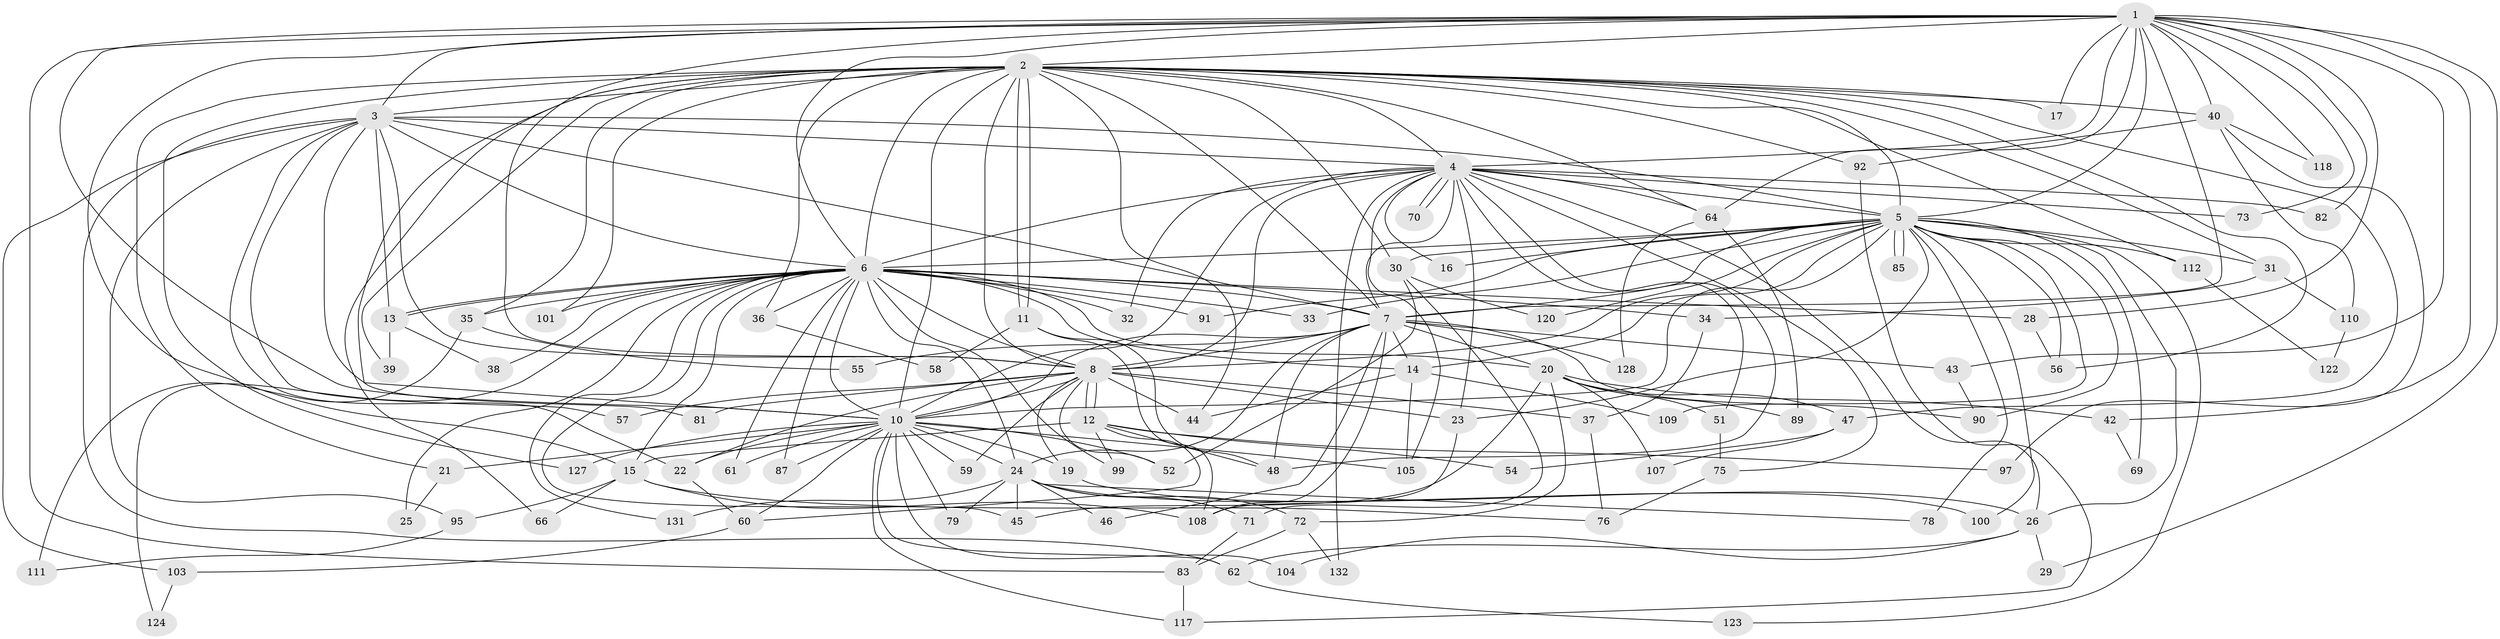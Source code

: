 // Generated by graph-tools (version 1.1) at 2025/51/02/27/25 19:51:49]
// undirected, 99 vertices, 239 edges
graph export_dot {
graph [start="1"]
  node [color=gray90,style=filled];
  1 [super="+93"];
  2 [super="+9"];
  3 [super="+74"];
  4 [super="+84"];
  5 [super="+77"];
  6 [super="+18"];
  7 [super="+65"];
  8 [super="+80"];
  10 [super="+53"];
  11 [super="+133"];
  12 [super="+119"];
  13 [super="+102"];
  14 [super="+98"];
  15 [super="+125"];
  16;
  17;
  19;
  20;
  21;
  22;
  23;
  24 [super="+106"];
  25 [super="+27"];
  26 [super="+129"];
  28;
  29;
  30;
  31;
  32 [super="+116"];
  33;
  34;
  35 [super="+50"];
  36;
  37;
  38;
  39;
  40 [super="+41"];
  42;
  43;
  44 [super="+114"];
  45 [super="+86"];
  46;
  47 [super="+49"];
  48 [super="+96"];
  51;
  52 [super="+63"];
  54;
  55;
  56 [super="+88"];
  57;
  58;
  59;
  60 [super="+67"];
  61;
  62 [super="+134"];
  64 [super="+68"];
  66;
  69;
  70;
  71;
  72 [super="+121"];
  73;
  75;
  76 [super="+94"];
  78 [super="+136"];
  79;
  81;
  82;
  83;
  85;
  87 [super="+113"];
  89;
  90 [super="+130"];
  91;
  92;
  95;
  97;
  99;
  100;
  101;
  103;
  104;
  105 [super="+115"];
  107;
  108 [super="+126"];
  109;
  110;
  111;
  112;
  117 [super="+135"];
  118;
  120;
  122;
  123;
  124;
  127;
  128;
  131;
  132;
  1 -- 2 [weight=2];
  1 -- 3;
  1 -- 4;
  1 -- 5;
  1 -- 6;
  1 -- 7;
  1 -- 8;
  1 -- 10;
  1 -- 17;
  1 -- 28;
  1 -- 29;
  1 -- 40 [weight=2];
  1 -- 42;
  1 -- 43;
  1 -- 64;
  1 -- 73;
  1 -- 82;
  1 -- 83;
  1 -- 118;
  1 -- 15;
  2 -- 3 [weight=2];
  2 -- 4 [weight=2];
  2 -- 5 [weight=2];
  2 -- 6 [weight=3];
  2 -- 7 [weight=2];
  2 -- 8 [weight=2];
  2 -- 10 [weight=2];
  2 -- 11;
  2 -- 11;
  2 -- 21;
  2 -- 30;
  2 -- 35 [weight=2];
  2 -- 39;
  2 -- 47 [weight=2];
  2 -- 56;
  2 -- 66;
  2 -- 101;
  2 -- 127;
  2 -- 64;
  2 -- 36;
  2 -- 40;
  2 -- 44;
  2 -- 112;
  2 -- 17;
  2 -- 81;
  2 -- 92;
  2 -- 31;
  3 -- 4;
  3 -- 5;
  3 -- 6;
  3 -- 7;
  3 -- 8;
  3 -- 10 [weight=2];
  3 -- 22;
  3 -- 57;
  3 -- 95;
  3 -- 103;
  3 -- 13;
  3 -- 62;
  4 -- 5 [weight=2];
  4 -- 6;
  4 -- 7 [weight=2];
  4 -- 8;
  4 -- 10;
  4 -- 16;
  4 -- 23;
  4 -- 26;
  4 -- 32;
  4 -- 48;
  4 -- 51;
  4 -- 64;
  4 -- 70;
  4 -- 70;
  4 -- 73;
  4 -- 75;
  4 -- 82;
  4 -- 105;
  4 -- 132;
  5 -- 6;
  5 -- 7;
  5 -- 8;
  5 -- 10;
  5 -- 16;
  5 -- 23;
  5 -- 26;
  5 -- 30;
  5 -- 31;
  5 -- 33;
  5 -- 56;
  5 -- 69;
  5 -- 78 [weight=2];
  5 -- 85;
  5 -- 85;
  5 -- 91;
  5 -- 100;
  5 -- 109;
  5 -- 112;
  5 -- 120;
  5 -- 123;
  5 -- 90;
  5 -- 14;
  6 -- 7;
  6 -- 8;
  6 -- 10;
  6 -- 13;
  6 -- 13;
  6 -- 14;
  6 -- 15;
  6 -- 20;
  6 -- 25 [weight=2];
  6 -- 28;
  6 -- 32 [weight=2];
  6 -- 33;
  6 -- 34;
  6 -- 35;
  6 -- 36;
  6 -- 38;
  6 -- 45;
  6 -- 61;
  6 -- 87;
  6 -- 91;
  6 -- 99;
  6 -- 101;
  6 -- 124;
  6 -- 131;
  6 -- 24;
  7 -- 8;
  7 -- 10 [weight=2];
  7 -- 14;
  7 -- 20;
  7 -- 24;
  7 -- 43;
  7 -- 46;
  7 -- 48;
  7 -- 55;
  7 -- 90;
  7 -- 128;
  7 -- 108;
  8 -- 10;
  8 -- 12;
  8 -- 12;
  8 -- 19;
  8 -- 22;
  8 -- 37;
  8 -- 52;
  8 -- 57;
  8 -- 59;
  8 -- 81;
  8 -- 23;
  8 -- 44;
  10 -- 19;
  10 -- 21;
  10 -- 24;
  10 -- 59;
  10 -- 60;
  10 -- 61;
  10 -- 62;
  10 -- 87 [weight=2];
  10 -- 104;
  10 -- 105;
  10 -- 127;
  10 -- 52;
  10 -- 117;
  10 -- 22;
  10 -- 79;
  11 -- 58;
  11 -- 48;
  11 -- 108;
  12 -- 15;
  12 -- 54;
  12 -- 60;
  12 -- 97;
  12 -- 99;
  12 -- 48;
  13 -- 38;
  13 -- 39;
  14 -- 44;
  14 -- 109;
  14 -- 105;
  15 -- 66;
  15 -- 76;
  15 -- 95;
  15 -- 108;
  19 -- 26;
  20 -- 42;
  20 -- 47;
  20 -- 51;
  20 -- 72;
  20 -- 89;
  20 -- 107;
  20 -- 45;
  21 -- 25;
  22 -- 60;
  23 -- 108;
  24 -- 45;
  24 -- 46;
  24 -- 71;
  24 -- 72;
  24 -- 78;
  24 -- 79;
  24 -- 100;
  24 -- 131;
  26 -- 29;
  26 -- 62;
  26 -- 104;
  28 -- 56;
  30 -- 52;
  30 -- 71;
  30 -- 120;
  31 -- 34;
  31 -- 110;
  34 -- 37;
  35 -- 55;
  35 -- 111;
  36 -- 58;
  37 -- 76;
  40 -- 92;
  40 -- 97;
  40 -- 118;
  40 -- 110;
  42 -- 69;
  43 -- 90;
  47 -- 107;
  47 -- 54;
  51 -- 75;
  60 -- 103;
  62 -- 123;
  64 -- 128;
  64 -- 89;
  71 -- 83;
  72 -- 83;
  72 -- 132;
  75 -- 76;
  83 -- 117;
  92 -- 117;
  95 -- 111;
  103 -- 124;
  110 -- 122;
  112 -- 122;
}

